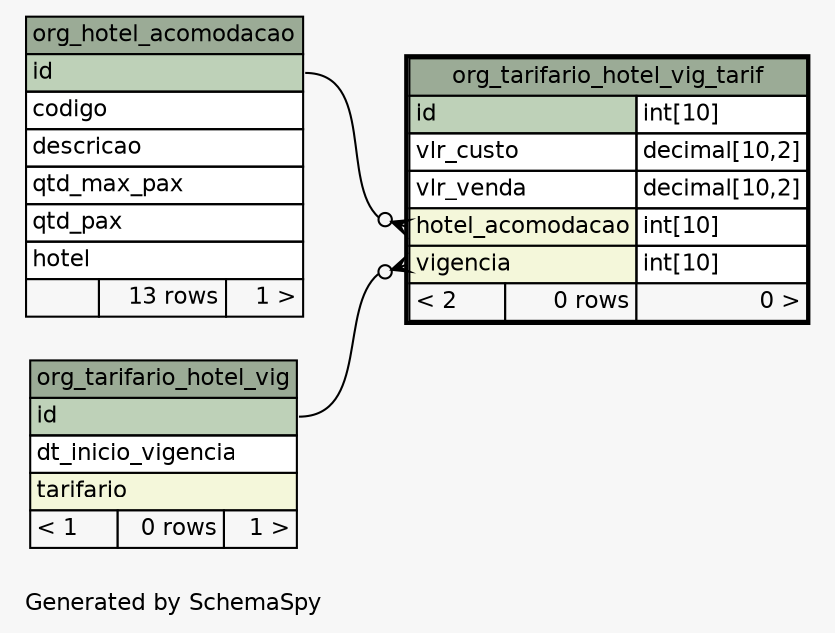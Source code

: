 // dot 2.38.0 on Windows 10 10.0
// SchemaSpy rev 590
digraph "oneDegreeRelationshipsDiagram" {
  graph [
    rankdir="RL"
    bgcolor="#f7f7f7"
    label="\nGenerated by SchemaSpy"
    labeljust="l"
    nodesep="0.18"
    ranksep="0.46"
    fontname="Helvetica"
    fontsize="11"
  ];
  node [
    fontname="Helvetica"
    fontsize="11"
    shape="plaintext"
  ];
  edge [
    arrowsize="0.8"
  ];
  "org_tarifario_hotel_vig_tarif":"hotel_acomodacao":w -> "org_hotel_acomodacao":"id":e [arrowhead=none dir=back arrowtail=crowodot];
  "org_tarifario_hotel_vig_tarif":"vigencia":w -> "org_tarifario_hotel_vig":"id":e [arrowhead=none dir=back arrowtail=crowodot];
  "org_hotel_acomodacao" [
    label=<
    <TABLE BORDER="0" CELLBORDER="1" CELLSPACING="0" BGCOLOR="#ffffff">
      <TR><TD COLSPAN="3" BGCOLOR="#9bab96" ALIGN="CENTER">org_hotel_acomodacao</TD></TR>
      <TR><TD PORT="id" COLSPAN="3" BGCOLOR="#bed1b8" ALIGN="LEFT">id</TD></TR>
      <TR><TD PORT="codigo" COLSPAN="3" ALIGN="LEFT">codigo</TD></TR>
      <TR><TD PORT="descricao" COLSPAN="3" ALIGN="LEFT">descricao</TD></TR>
      <TR><TD PORT="qtd_max_pax" COLSPAN="3" ALIGN="LEFT">qtd_max_pax</TD></TR>
      <TR><TD PORT="qtd_pax" COLSPAN="3" ALIGN="LEFT">qtd_pax</TD></TR>
      <TR><TD PORT="hotel" COLSPAN="3" ALIGN="LEFT">hotel</TD></TR>
      <TR><TD ALIGN="LEFT" BGCOLOR="#f7f7f7">  </TD><TD ALIGN="RIGHT" BGCOLOR="#f7f7f7">13 rows</TD><TD ALIGN="RIGHT" BGCOLOR="#f7f7f7">1 &gt;</TD></TR>
    </TABLE>>
    URL="org_hotel_acomodacao.html"
    tooltip="org_hotel_acomodacao"
  ];
  "org_tarifario_hotel_vig" [
    label=<
    <TABLE BORDER="0" CELLBORDER="1" CELLSPACING="0" BGCOLOR="#ffffff">
      <TR><TD COLSPAN="3" BGCOLOR="#9bab96" ALIGN="CENTER">org_tarifario_hotel_vig</TD></TR>
      <TR><TD PORT="id" COLSPAN="3" BGCOLOR="#bed1b8" ALIGN="LEFT">id</TD></TR>
      <TR><TD PORT="dt_inicio_vigencia" COLSPAN="3" ALIGN="LEFT">dt_inicio_vigencia</TD></TR>
      <TR><TD PORT="tarifario" COLSPAN="3" BGCOLOR="#f4f7da" ALIGN="LEFT">tarifario</TD></TR>
      <TR><TD ALIGN="LEFT" BGCOLOR="#f7f7f7">&lt; 1</TD><TD ALIGN="RIGHT" BGCOLOR="#f7f7f7">0 rows</TD><TD ALIGN="RIGHT" BGCOLOR="#f7f7f7">1 &gt;</TD></TR>
    </TABLE>>
    URL="org_tarifario_hotel_vig.html"
    tooltip="org_tarifario_hotel_vig"
  ];
  "org_tarifario_hotel_vig_tarif" [
    label=<
    <TABLE BORDER="2" CELLBORDER="1" CELLSPACING="0" BGCOLOR="#ffffff">
      <TR><TD COLSPAN="3" BGCOLOR="#9bab96" ALIGN="CENTER">org_tarifario_hotel_vig_tarif</TD></TR>
      <TR><TD PORT="id" COLSPAN="2" BGCOLOR="#bed1b8" ALIGN="LEFT">id</TD><TD PORT="id.type" ALIGN="LEFT">int[10]</TD></TR>
      <TR><TD PORT="vlr_custo" COLSPAN="2" ALIGN="LEFT">vlr_custo</TD><TD PORT="vlr_custo.type" ALIGN="LEFT">decimal[10,2]</TD></TR>
      <TR><TD PORT="vlr_venda" COLSPAN="2" ALIGN="LEFT">vlr_venda</TD><TD PORT="vlr_venda.type" ALIGN="LEFT">decimal[10,2]</TD></TR>
      <TR><TD PORT="hotel_acomodacao" COLSPAN="2" BGCOLOR="#f4f7da" ALIGN="LEFT">hotel_acomodacao</TD><TD PORT="hotel_acomodacao.type" ALIGN="LEFT">int[10]</TD></TR>
      <TR><TD PORT="vigencia" COLSPAN="2" BGCOLOR="#f4f7da" ALIGN="LEFT">vigencia</TD><TD PORT="vigencia.type" ALIGN="LEFT">int[10]</TD></TR>
      <TR><TD ALIGN="LEFT" BGCOLOR="#f7f7f7">&lt; 2</TD><TD ALIGN="RIGHT" BGCOLOR="#f7f7f7">0 rows</TD><TD ALIGN="RIGHT" BGCOLOR="#f7f7f7">0 &gt;</TD></TR>
    </TABLE>>
    URL="org_tarifario_hotel_vig_tarif.html"
    tooltip="org_tarifario_hotel_vig_tarif"
  ];
}

